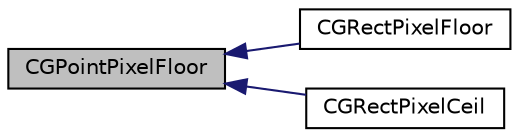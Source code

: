 digraph "CGPointPixelFloor"
{
  edge [fontname="Helvetica",fontsize="10",labelfontname="Helvetica",labelfontsize="10"];
  node [fontname="Helvetica",fontsize="10",shape=record];
  rankdir="LR";
  Node47 [label="CGPointPixelFloor",height=0.2,width=0.4,color="black", fillcolor="grey75", style="filled", fontcolor="black"];
  Node47 -> Node48 [dir="back",color="midnightblue",fontsize="10",style="solid"];
  Node48 [label="CGRectPixelFloor",height=0.2,width=0.4,color="black", fillcolor="white", style="filled",URL="$_m_a_r_c_g_utilities_8h.html#adbf0da352bb1f181e4bd5a87f7168b48",tooltip="floor point value for pixel-aligned "];
  Node47 -> Node49 [dir="back",color="midnightblue",fontsize="10",style="solid"];
  Node49 [label="CGRectPixelCeil",height=0.2,width=0.4,color="black", fillcolor="white", style="filled",URL="$_m_a_r_c_g_utilities_8h.html#aedfa1fcc3497f79ba944dccdc7e34bdf",tooltip="ceil point value for pixel-aligned "];
}
